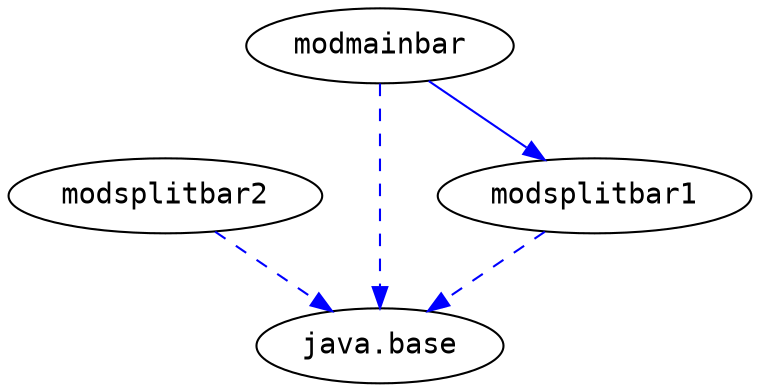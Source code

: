# Created by depvis.JigsawDepVisualizer on Wed Sep 28 19:08:39 CEST 2016
digraph Java9_Dependency_Visualizer {
modsplitbar2[fontname="Consolas",shape="ellipse",label="modsplitbar2"];
java_base[fontname="Consolas",shape="ellipse",label="java.base"];
modsplitbar1[fontname="Consolas",shape="ellipse",label="modsplitbar1"];
modmainbar[fontname="Consolas",shape="ellipse",label="modmainbar"];
modsplitbar2 -> java_base[color="#0000ff",fontname="Consolas",fontcolor="#0000ff",style="dashed",weight="16"]
modsplitbar1 -> java_base[color="#0000ff",fontname="Consolas",fontcolor="#0000ff",style="dashed",weight="16"]
modmainbar -> modsplitbar1[color="#0000ff",fontname="Consolas",fontcolor="#0000ff",weight="8"]
modmainbar -> java_base[color="#0000ff",fontname="Consolas",fontcolor="#0000ff",style="dashed",weight="16"]
}
